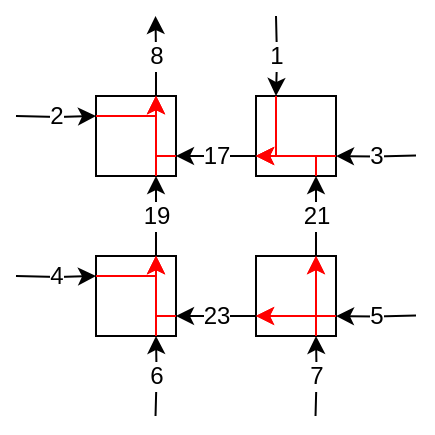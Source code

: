 <mxfile version="15.9.1" type="dropbox"><diagram id="X4WJTQiNDZxpQf3Geq34" name="Page-1"><mxGraphModel dx="296" dy="183" grid="1" gridSize="10" guides="1" tooltips="1" connect="1" arrows="1" fold="1" page="1" pageScale="1" pageWidth="827" pageHeight="1169" math="0" shadow="0"><root><mxCell id="0"/><mxCell id="1" parent="0"/><mxCell id="J8LnhxJGdbk9cbavSLgp-13" value="2" style="edgeStyle=orthogonalEdgeStyle;rounded=0;orthogonalLoop=1;jettySize=auto;html=1;entryX=0;entryY=0.25;entryDx=0;entryDy=0;fontSize=12;" parent="1" target="J8LnhxJGdbk9cbavSLgp-1" edge="1"><mxGeometry relative="1" as="geometry"><mxPoint x="200" y="130" as="sourcePoint"/></mxGeometry></mxCell><mxCell id="heTRSEbQxk2SbC_xRINB-1" value="8" style="edgeStyle=orthogonalEdgeStyle;rounded=0;orthogonalLoop=1;jettySize=auto;html=1;exitX=0.75;exitY=0;exitDx=0;exitDy=0;fontSize=12;" parent="1" source="J8LnhxJGdbk9cbavSLgp-1" edge="1"><mxGeometry relative="1" as="geometry"><mxPoint x="269.759" y="80" as="targetPoint"/></mxGeometry></mxCell><mxCell id="6LUSUzvbEgbuUu0BXkku-2" value="21" style="edgeStyle=orthogonalEdgeStyle;rounded=0;orthogonalLoop=1;jettySize=auto;html=1;exitX=0.75;exitY=0;exitDx=0;exitDy=0;entryX=0.75;entryY=1;entryDx=0;entryDy=0;fontSize=12;" parent="1" source="J8LnhxJGdbk9cbavSLgp-5" target="J8LnhxJGdbk9cbavSLgp-3" edge="1"><mxGeometry relative="1" as="geometry"/></mxCell><mxCell id="J8LnhxJGdbk9cbavSLgp-1" value="" style="whiteSpace=wrap;html=1;aspect=fixed;fontSize=12;" parent="1" vertex="1"><mxGeometry x="240" y="120" width="40" height="40" as="geometry"/></mxCell><mxCell id="J8LnhxJGdbk9cbavSLgp-12" value="1" style="edgeStyle=orthogonalEdgeStyle;rounded=0;orthogonalLoop=1;jettySize=auto;html=1;entryX=0.25;entryY=0;entryDx=0;entryDy=0;fontSize=12;" parent="1" target="J8LnhxJGdbk9cbavSLgp-3" edge="1"><mxGeometry relative="1" as="geometry"><mxPoint x="330" y="80" as="sourcePoint"/></mxGeometry></mxCell><mxCell id="heTRSEbQxk2SbC_xRINB-4" value="3" style="edgeStyle=orthogonalEdgeStyle;rounded=0;orthogonalLoop=1;jettySize=auto;html=1;exitX=1;exitY=0.75;exitDx=0;exitDy=0;startArrow=none;startFill=0;endArrow=classic;endFill=1;fontSize=12;entryX=1;entryY=0.75;entryDx=0;entryDy=0;" parent="1" target="J8LnhxJGdbk9cbavSLgp-3" edge="1"><mxGeometry relative="1" as="geometry"><mxPoint x="400" y="149.793" as="sourcePoint"/></mxGeometry></mxCell><mxCell id="heTRSEbQxk2SbC_xRINB-9" value="17" style="edgeStyle=orthogonalEdgeStyle;rounded=0;orthogonalLoop=1;jettySize=auto;html=1;exitX=0;exitY=0.75;exitDx=0;exitDy=0;entryX=1;entryY=0.75;entryDx=0;entryDy=0;startArrow=none;startFill=0;endArrow=classic;endFill=1;fontSize=12;" parent="1" source="J8LnhxJGdbk9cbavSLgp-3" target="J8LnhxJGdbk9cbavSLgp-1" edge="1"><mxGeometry relative="1" as="geometry"/></mxCell><mxCell id="J8LnhxJGdbk9cbavSLgp-3" value="" style="whiteSpace=wrap;html=1;aspect=fixed;fontSize=12;" parent="1" vertex="1"><mxGeometry x="320" y="120" width="40" height="40" as="geometry"/></mxCell><mxCell id="J8LnhxJGdbk9cbavSLgp-14" value="4" style="edgeStyle=orthogonalEdgeStyle;rounded=0;orthogonalLoop=1;jettySize=auto;html=1;entryX=0;entryY=0.25;entryDx=0;entryDy=0;fontSize=12;" parent="1" target="J8LnhxJGdbk9cbavSLgp-4" edge="1"><mxGeometry relative="1" as="geometry"><mxPoint x="200" y="210" as="sourcePoint"/></mxGeometry></mxCell><mxCell id="heTRSEbQxk2SbC_xRINB-7" value="6" style="edgeStyle=orthogonalEdgeStyle;rounded=0;orthogonalLoop=1;jettySize=auto;html=1;exitX=0.75;exitY=1;exitDx=0;exitDy=0;startArrow=none;startFill=0;endArrow=classic;endFill=1;fontSize=12;entryX=0.75;entryY=1;entryDx=0;entryDy=0;" parent="1" target="J8LnhxJGdbk9cbavSLgp-4" edge="1"><mxGeometry relative="1" as="geometry"><mxPoint x="269.759" y="280" as="sourcePoint"/></mxGeometry></mxCell><mxCell id="heTRSEbQxk2SbC_xRINB-10" value="19" style="edgeStyle=orthogonalEdgeStyle;rounded=0;orthogonalLoop=1;jettySize=auto;html=1;exitX=0.75;exitY=0;exitDx=0;exitDy=0;entryX=0.75;entryY=1;entryDx=0;entryDy=0;startArrow=none;startFill=0;endArrow=classic;endFill=1;fontSize=12;" parent="1" source="J8LnhxJGdbk9cbavSLgp-4" target="J8LnhxJGdbk9cbavSLgp-1" edge="1"><mxGeometry relative="1" as="geometry"/></mxCell><mxCell id="ObDVXUfMyy-6hznDd3XZ-10" style="edgeStyle=orthogonalEdgeStyle;rounded=0;orthogonalLoop=1;jettySize=auto;html=1;exitX=1;exitY=0.75;exitDx=0;exitDy=0;" parent="1" source="J8LnhxJGdbk9cbavSLgp-4" edge="1"><mxGeometry relative="1" as="geometry"><mxPoint x="280.056" y="230.056" as="targetPoint"/></mxGeometry></mxCell><mxCell id="J8LnhxJGdbk9cbavSLgp-4" value="" style="whiteSpace=wrap;html=1;aspect=fixed;fontSize=12;" parent="1" vertex="1"><mxGeometry x="240" y="200" width="40" height="40" as="geometry"/></mxCell><mxCell id="heTRSEbQxk2SbC_xRINB-6" value="5" style="edgeStyle=orthogonalEdgeStyle;rounded=0;orthogonalLoop=1;jettySize=auto;html=1;exitX=1;exitY=0.75;exitDx=0;exitDy=0;startArrow=none;startFill=0;endArrow=classic;endFill=1;fontSize=12;entryX=1;entryY=0.75;entryDx=0;entryDy=0;" parent="1" target="J8LnhxJGdbk9cbavSLgp-5" edge="1"><mxGeometry relative="1" as="geometry"><mxPoint x="400" y="229.793" as="sourcePoint"/></mxGeometry></mxCell><mxCell id="heTRSEbQxk2SbC_xRINB-8" value="7" style="edgeStyle=orthogonalEdgeStyle;rounded=0;orthogonalLoop=1;jettySize=auto;html=1;exitX=0.75;exitY=1;exitDx=0;exitDy=0;startArrow=none;startFill=0;endArrow=classic;endFill=1;fontSize=12;entryX=0.75;entryY=1;entryDx=0;entryDy=0;" parent="1" target="J8LnhxJGdbk9cbavSLgp-5" edge="1"><mxGeometry relative="1" as="geometry"><mxPoint x="349.759" y="280" as="sourcePoint"/></mxGeometry></mxCell><mxCell id="heTRSEbQxk2SbC_xRINB-12" value="23" style="edgeStyle=orthogonalEdgeStyle;rounded=0;orthogonalLoop=1;jettySize=auto;html=1;exitX=0;exitY=0.75;exitDx=0;exitDy=0;entryX=1;entryY=0.75;entryDx=0;entryDy=0;startArrow=none;startFill=0;endArrow=classic;endFill=1;fontSize=12;" parent="1" source="J8LnhxJGdbk9cbavSLgp-5" target="J8LnhxJGdbk9cbavSLgp-4" edge="1"><mxGeometry relative="1" as="geometry"/></mxCell><mxCell id="J8LnhxJGdbk9cbavSLgp-5" value="" style="whiteSpace=wrap;html=1;aspect=fixed;fontSize=12;" parent="1" vertex="1"><mxGeometry x="320" y="200" width="40" height="40" as="geometry"/></mxCell><mxCell id="ObDVXUfMyy-6hznDd3XZ-1" style="edgeStyle=orthogonalEdgeStyle;rounded=0;orthogonalLoop=1;jettySize=auto;html=1;exitX=1;exitY=0.75;exitDx=0;exitDy=0;entryX=0.75;entryY=0;entryDx=0;entryDy=0;strokeColor=#FF0000;" parent="1" source="J8LnhxJGdbk9cbavSLgp-1" target="J8LnhxJGdbk9cbavSLgp-1" edge="1"><mxGeometry relative="1" as="geometry"/></mxCell><mxCell id="ObDVXUfMyy-6hznDd3XZ-3" style="edgeStyle=orthogonalEdgeStyle;rounded=0;orthogonalLoop=1;jettySize=auto;html=1;exitX=0.25;exitY=0;exitDx=0;exitDy=0;entryX=0;entryY=0.75;entryDx=0;entryDy=0;strokeColor=#FF0000;" parent="1" source="J8LnhxJGdbk9cbavSLgp-3" target="J8LnhxJGdbk9cbavSLgp-3" edge="1"><mxGeometry relative="1" as="geometry"><Array as="points"><mxPoint x="330" y="150"/></Array></mxGeometry></mxCell><mxCell id="ObDVXUfMyy-6hznDd3XZ-6" style="edgeStyle=orthogonalEdgeStyle;rounded=0;orthogonalLoop=1;jettySize=auto;html=1;exitX=1;exitY=0.75;exitDx=0;exitDy=0;entryX=0;entryY=0.75;entryDx=0;entryDy=0;strokeColor=#FF0000;" parent="1" source="J8LnhxJGdbk9cbavSLgp-3" target="J8LnhxJGdbk9cbavSLgp-3" edge="1"><mxGeometry relative="1" as="geometry"><Array as="points"><mxPoint x="360" y="150"/><mxPoint x="360" y="150"/></Array></mxGeometry></mxCell><mxCell id="ObDVXUfMyy-6hznDd3XZ-9" style="edgeStyle=orthogonalEdgeStyle;rounded=0;orthogonalLoop=1;jettySize=auto;html=1;exitX=0.75;exitY=1;exitDx=0;exitDy=0;entryX=0.75;entryY=0;entryDx=0;entryDy=0;strokeColor=#FF0000;" parent="1" source="J8LnhxJGdbk9cbavSLgp-1" target="J8LnhxJGdbk9cbavSLgp-1" edge="1"><mxGeometry relative="1" as="geometry"><Array as="points"><mxPoint x="270" y="160"/><mxPoint x="270" y="160"/></Array></mxGeometry></mxCell><mxCell id="ObDVXUfMyy-6hznDd3XZ-11" style="edgeStyle=orthogonalEdgeStyle;rounded=0;orthogonalLoop=1;jettySize=auto;html=1;exitX=1;exitY=0.75;exitDx=0;exitDy=0;entryX=0;entryY=0.75;entryDx=0;entryDy=0;strokeColor=#FF0000;" parent="1" source="J8LnhxJGdbk9cbavSLgp-5" target="J8LnhxJGdbk9cbavSLgp-5" edge="1"><mxGeometry relative="1" as="geometry"><Array as="points"><mxPoint x="320" y="230"/><mxPoint x="320" y="230"/></Array></mxGeometry></mxCell><mxCell id="ObDVXUfMyy-6hznDd3XZ-13" style="edgeStyle=orthogonalEdgeStyle;rounded=0;orthogonalLoop=1;jettySize=auto;html=1;exitX=0.75;exitY=1;exitDx=0;exitDy=0;entryX=0.75;entryY=0;entryDx=0;entryDy=0;strokeColor=#FF0000;" parent="1" source="J8LnhxJGdbk9cbavSLgp-4" target="J8LnhxJGdbk9cbavSLgp-4" edge="1"><mxGeometry relative="1" as="geometry"><Array as="points"><mxPoint x="270" y="240"/><mxPoint x="270" y="240"/></Array></mxGeometry></mxCell><mxCell id="ObDVXUfMyy-6hznDd3XZ-16" style="edgeStyle=orthogonalEdgeStyle;rounded=0;orthogonalLoop=1;jettySize=auto;html=1;exitX=1;exitY=0.75;exitDx=0;exitDy=0;entryX=0.75;entryY=0;entryDx=0;entryDy=0;strokeColor=#FF0000;" parent="1" source="J8LnhxJGdbk9cbavSLgp-4" target="J8LnhxJGdbk9cbavSLgp-4" edge="1"><mxGeometry relative="1" as="geometry"/></mxCell><mxCell id="ObDVXUfMyy-6hznDd3XZ-17" style="edgeStyle=orthogonalEdgeStyle;rounded=0;orthogonalLoop=1;jettySize=auto;html=1;exitX=0;exitY=0.25;exitDx=0;exitDy=0;entryX=0.75;entryY=0;entryDx=0;entryDy=0;strokeColor=#FF0000;" parent="1" source="J8LnhxJGdbk9cbavSLgp-4" target="J8LnhxJGdbk9cbavSLgp-4" edge="1"><mxGeometry relative="1" as="geometry"/></mxCell><mxCell id="ObDVXUfMyy-6hznDd3XZ-18" style="edgeStyle=orthogonalEdgeStyle;rounded=0;orthogonalLoop=1;jettySize=auto;html=1;exitX=0;exitY=0.25;exitDx=0;exitDy=0;entryX=0.75;entryY=0;entryDx=0;entryDy=0;strokeColor=#FF0000;" parent="1" source="J8LnhxJGdbk9cbavSLgp-1" target="J8LnhxJGdbk9cbavSLgp-1" edge="1"><mxGeometry relative="1" as="geometry"/></mxCell><mxCell id="ObDVXUfMyy-6hznDd3XZ-12" style="edgeStyle=orthogonalEdgeStyle;rounded=0;orthogonalLoop=1;jettySize=auto;html=1;exitX=0.75;exitY=1;exitDx=0;exitDy=0;strokeColor=#FF0000;" parent="1" source="J8LnhxJGdbk9cbavSLgp-5" edge="1"><mxGeometry relative="1" as="geometry"><mxPoint x="320" y="230" as="targetPoint"/><Array as="points"><mxPoint x="350" y="230"/></Array></mxGeometry></mxCell><mxCell id="-M3G_j849VzC0WFP6v7B-1" style="edgeStyle=orthogonalEdgeStyle;rounded=0;orthogonalLoop=1;jettySize=auto;html=1;exitX=0.75;exitY=1;exitDx=0;exitDy=0;entryX=0.75;entryY=0;entryDx=0;entryDy=0;strokeColor=#FF0000;" edge="1" parent="1" source="J8LnhxJGdbk9cbavSLgp-5" target="J8LnhxJGdbk9cbavSLgp-5"><mxGeometry relative="1" as="geometry"><Array as="points"><mxPoint x="350" y="200"/><mxPoint x="350" y="200"/></Array></mxGeometry></mxCell><mxCell id="-M3G_j849VzC0WFP6v7B-2" style="edgeStyle=orthogonalEdgeStyle;rounded=0;orthogonalLoop=1;jettySize=auto;html=1;exitX=1;exitY=0.75;exitDx=0;exitDy=0;entryX=0.75;entryY=0;entryDx=0;entryDy=0;strokeColor=#FF0000;" edge="1" parent="1" source="J8LnhxJGdbk9cbavSLgp-5" target="J8LnhxJGdbk9cbavSLgp-5"><mxGeometry relative="1" as="geometry"/></mxCell><mxCell id="-M3G_j849VzC0WFP6v7B-3" style="edgeStyle=orthogonalEdgeStyle;rounded=0;orthogonalLoop=1;jettySize=auto;html=1;exitX=0.75;exitY=1;exitDx=0;exitDy=0;entryX=0;entryY=0.75;entryDx=0;entryDy=0;strokeColor=#FF0000;" edge="1" parent="1" source="J8LnhxJGdbk9cbavSLgp-3" target="J8LnhxJGdbk9cbavSLgp-3"><mxGeometry relative="1" as="geometry"><Array as="points"><mxPoint x="350" y="150"/></Array></mxGeometry></mxCell></root></mxGraphModel></diagram></mxfile>